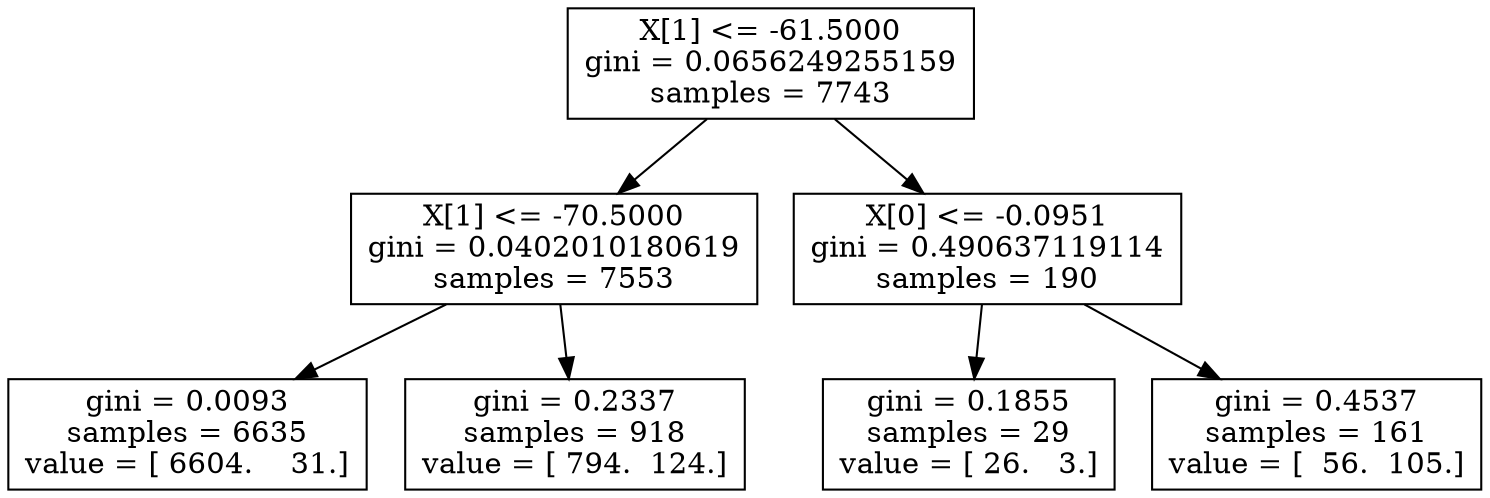 digraph Tree {
0 [label="X[1] <= -61.5000\ngini = 0.0656249255159\nsamples = 7743", shape="box"] ;
1 [label="X[1] <= -70.5000\ngini = 0.0402010180619\nsamples = 7553", shape="box"] ;
0 -> 1 ;
2 [label="gini = 0.0093\nsamples = 6635\nvalue = [ 6604.    31.]", shape="box"] ;
1 -> 2 ;
3 [label="gini = 0.2337\nsamples = 918\nvalue = [ 794.  124.]", shape="box"] ;
1 -> 3 ;
4 [label="X[0] <= -0.0951\ngini = 0.490637119114\nsamples = 190", shape="box"] ;
0 -> 4 ;
5 [label="gini = 0.1855\nsamples = 29\nvalue = [ 26.   3.]", shape="box"] ;
4 -> 5 ;
6 [label="gini = 0.4537\nsamples = 161\nvalue = [  56.  105.]", shape="box"] ;
4 -> 6 ;
}